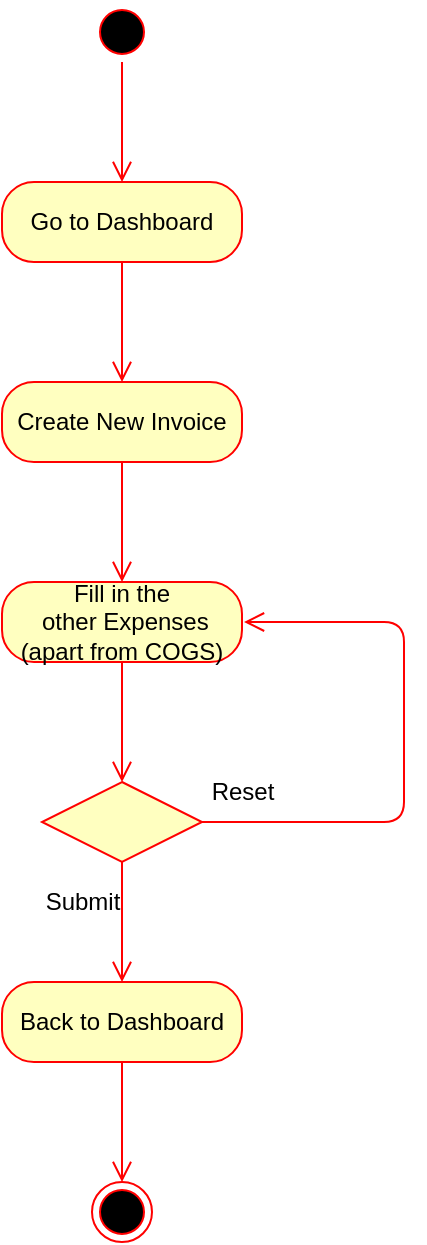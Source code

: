 <mxfile version="13.1.0" type="github">
  <diagram id="U-i134--3VNA6yCmA3Ya" name="Page-1">
    <mxGraphModel dx="782" dy="469" grid="1" gridSize="10" guides="1" tooltips="1" connect="1" arrows="1" fold="1" page="1" pageScale="1" pageWidth="827" pageHeight="1169" math="0" shadow="0">
      <root>
        <mxCell id="0" />
        <mxCell id="1" parent="0" />
        <mxCell id="1AK1kD9evbUtIjo_cuXa-1" value="" style="ellipse;html=1;shape=startState;fillColor=#000000;strokeColor=#ff0000;" vertex="1" parent="1">
          <mxGeometry x="384" y="10" width="30" height="30" as="geometry" />
        </mxCell>
        <mxCell id="1AK1kD9evbUtIjo_cuXa-2" value="" style="edgeStyle=orthogonalEdgeStyle;html=1;verticalAlign=bottom;endArrow=open;endSize=8;strokeColor=#ff0000;" edge="1" source="1AK1kD9evbUtIjo_cuXa-1" parent="1">
          <mxGeometry relative="1" as="geometry">
            <mxPoint x="399" y="100" as="targetPoint" />
          </mxGeometry>
        </mxCell>
        <mxCell id="1AK1kD9evbUtIjo_cuXa-3" value="Go to Dashboard" style="rounded=1;whiteSpace=wrap;html=1;arcSize=40;fontColor=#000000;fillColor=#ffffc0;strokeColor=#ff0000;" vertex="1" parent="1">
          <mxGeometry x="339" y="100" width="120" height="40" as="geometry" />
        </mxCell>
        <mxCell id="1AK1kD9evbUtIjo_cuXa-4" value="" style="edgeStyle=orthogonalEdgeStyle;html=1;verticalAlign=bottom;endArrow=open;endSize=8;strokeColor=#ff0000;" edge="1" source="1AK1kD9evbUtIjo_cuXa-3" parent="1">
          <mxGeometry relative="1" as="geometry">
            <mxPoint x="399" y="200" as="targetPoint" />
          </mxGeometry>
        </mxCell>
        <mxCell id="1AK1kD9evbUtIjo_cuXa-5" value="Create New Invoice" style="rounded=1;whiteSpace=wrap;html=1;arcSize=40;fontColor=#000000;fillColor=#ffffc0;strokeColor=#ff0000;" vertex="1" parent="1">
          <mxGeometry x="339" y="200" width="120" height="40" as="geometry" />
        </mxCell>
        <mxCell id="1AK1kD9evbUtIjo_cuXa-6" value="" style="edgeStyle=orthogonalEdgeStyle;html=1;verticalAlign=bottom;endArrow=open;endSize=8;strokeColor=#ff0000;" edge="1" source="1AK1kD9evbUtIjo_cuXa-5" parent="1">
          <mxGeometry relative="1" as="geometry">
            <mxPoint x="399" y="300" as="targetPoint" />
          </mxGeometry>
        </mxCell>
        <mxCell id="1AK1kD9evbUtIjo_cuXa-7" value="Fill in the&lt;br&gt;&amp;nbsp;other Expenses&lt;br&gt;(apart from COGS)" style="rounded=1;whiteSpace=wrap;html=1;arcSize=40;fontColor=#000000;fillColor=#ffffc0;strokeColor=#ff0000;" vertex="1" parent="1">
          <mxGeometry x="339" y="300" width="120" height="40" as="geometry" />
        </mxCell>
        <mxCell id="1AK1kD9evbUtIjo_cuXa-8" value="" style="edgeStyle=orthogonalEdgeStyle;html=1;verticalAlign=bottom;endArrow=open;endSize=8;strokeColor=#ff0000;" edge="1" source="1AK1kD9evbUtIjo_cuXa-7" parent="1">
          <mxGeometry relative="1" as="geometry">
            <mxPoint x="399" y="400" as="targetPoint" />
          </mxGeometry>
        </mxCell>
        <mxCell id="1AK1kD9evbUtIjo_cuXa-9" value="" style="rhombus;whiteSpace=wrap;html=1;fillColor=#ffffc0;strokeColor=#ff0000;" vertex="1" parent="1">
          <mxGeometry x="359" y="400" width="80" height="40" as="geometry" />
        </mxCell>
        <mxCell id="1AK1kD9evbUtIjo_cuXa-10" value="" style="edgeStyle=orthogonalEdgeStyle;html=1;align=left;verticalAlign=bottom;endArrow=open;endSize=8;strokeColor=#ff0000;" edge="1" source="1AK1kD9evbUtIjo_cuXa-9" parent="1">
          <mxGeometry x="-1" relative="1" as="geometry">
            <mxPoint x="460" y="320" as="targetPoint" />
            <Array as="points">
              <mxPoint x="540" y="420" />
              <mxPoint x="540" y="320" />
            </Array>
          </mxGeometry>
        </mxCell>
        <mxCell id="1AK1kD9evbUtIjo_cuXa-11" value="" style="edgeStyle=orthogonalEdgeStyle;html=1;align=left;verticalAlign=top;endArrow=open;endSize=8;strokeColor=#ff0000;" edge="1" source="1AK1kD9evbUtIjo_cuXa-9" parent="1">
          <mxGeometry x="-1" relative="1" as="geometry">
            <mxPoint x="399" y="500" as="targetPoint" />
          </mxGeometry>
        </mxCell>
        <mxCell id="1AK1kD9evbUtIjo_cuXa-12" value="Reset" style="text;html=1;align=center;verticalAlign=middle;resizable=0;points=[];autosize=1;" vertex="1" parent="1">
          <mxGeometry x="434" y="395" width="50" height="20" as="geometry" />
        </mxCell>
        <mxCell id="1AK1kD9evbUtIjo_cuXa-13" value="Submit" style="text;html=1;align=center;verticalAlign=middle;resizable=0;points=[];autosize=1;" vertex="1" parent="1">
          <mxGeometry x="354" y="450" width="50" height="20" as="geometry" />
        </mxCell>
        <mxCell id="1AK1kD9evbUtIjo_cuXa-14" value="Back to Dashboard" style="rounded=1;whiteSpace=wrap;html=1;arcSize=40;fontColor=#000000;fillColor=#ffffc0;strokeColor=#ff0000;" vertex="1" parent="1">
          <mxGeometry x="339" y="500" width="120" height="40" as="geometry" />
        </mxCell>
        <mxCell id="1AK1kD9evbUtIjo_cuXa-15" value="" style="edgeStyle=orthogonalEdgeStyle;html=1;verticalAlign=bottom;endArrow=open;endSize=8;strokeColor=#ff0000;" edge="1" source="1AK1kD9evbUtIjo_cuXa-14" parent="1">
          <mxGeometry relative="1" as="geometry">
            <mxPoint x="399" y="600" as="targetPoint" />
          </mxGeometry>
        </mxCell>
        <mxCell id="1AK1kD9evbUtIjo_cuXa-16" value="" style="ellipse;html=1;shape=endState;fillColor=#000000;strokeColor=#ff0000;" vertex="1" parent="1">
          <mxGeometry x="384" y="600" width="30" height="30" as="geometry" />
        </mxCell>
      </root>
    </mxGraphModel>
  </diagram>
</mxfile>
